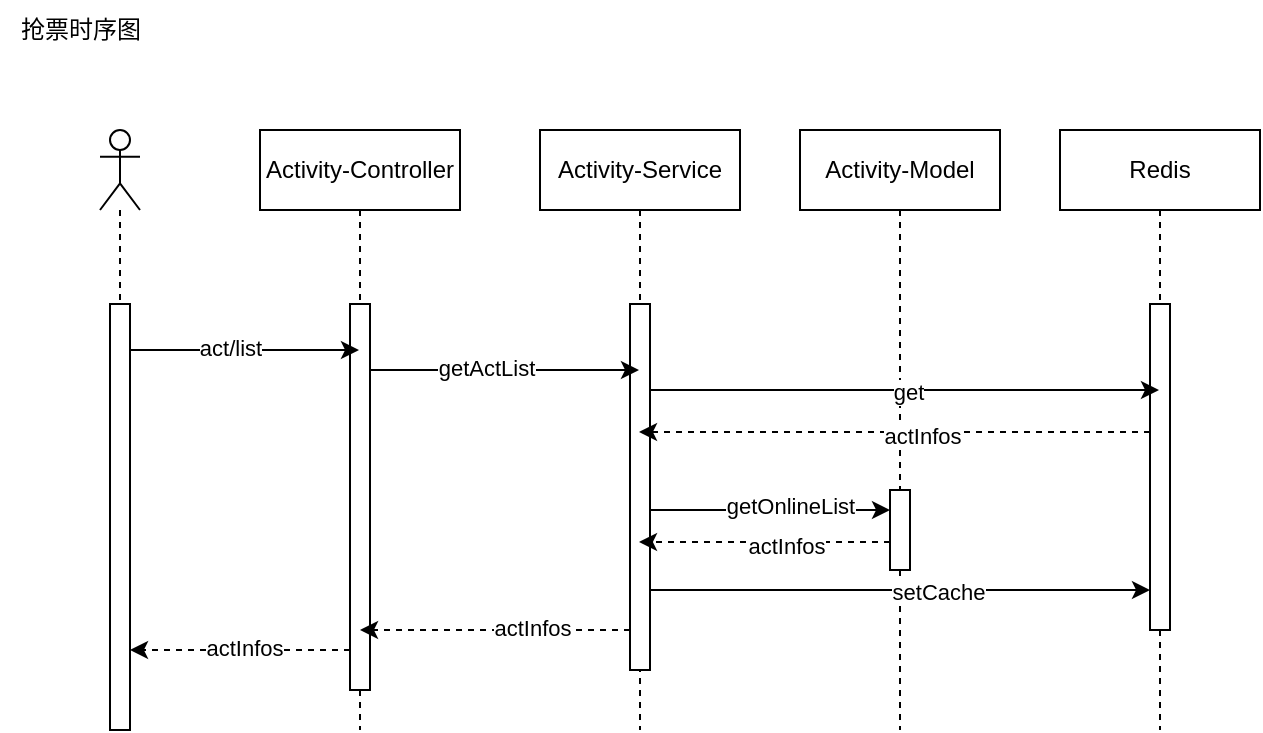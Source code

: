 <mxfile version="21.1.1" type="github">
  <diagram name="第 1 页" id="gNOwmbqEIS3cDF9Uk73I">
    <mxGraphModel dx="1026" dy="586" grid="1" gridSize="10" guides="1" tooltips="1" connect="1" arrows="1" fold="1" page="1" pageScale="1" pageWidth="827" pageHeight="1169" math="0" shadow="0">
      <root>
        <mxCell id="0" />
        <mxCell id="1" parent="0" />
        <mxCell id="vrwwcfRbmtW7SUmxtTt6-11" value="" style="shape=umlLifeline;perimeter=lifelinePerimeter;whiteSpace=wrap;html=1;container=1;dropTarget=0;collapsible=0;recursiveResize=0;outlineConnect=0;portConstraint=eastwest;newEdgeStyle={&quot;edgeStyle&quot;:&quot;elbowEdgeStyle&quot;,&quot;elbow&quot;:&quot;vertical&quot;,&quot;curved&quot;:0,&quot;rounded&quot;:0};participant=umlActor;" vertex="1" parent="1">
          <mxGeometry x="80" y="100" width="20" height="300" as="geometry" />
        </mxCell>
        <mxCell id="vrwwcfRbmtW7SUmxtTt6-9" value="" style="html=1;points=[];perimeter=orthogonalPerimeter;outlineConnect=0;targetShapes=umlLifeline;portConstraint=eastwest;newEdgeStyle={&quot;edgeStyle&quot;:&quot;elbowEdgeStyle&quot;,&quot;elbow&quot;:&quot;vertical&quot;,&quot;curved&quot;:0,&quot;rounded&quot;:0};" vertex="1" parent="vrwwcfRbmtW7SUmxtTt6-11">
          <mxGeometry x="5" y="87" width="10" height="213" as="geometry" />
        </mxCell>
        <mxCell id="vrwwcfRbmtW7SUmxtTt6-15" value="Activity-Controller" style="shape=umlLifeline;perimeter=lifelinePerimeter;whiteSpace=wrap;html=1;container=1;dropTarget=0;collapsible=0;recursiveResize=0;outlineConnect=0;portConstraint=eastwest;newEdgeStyle={&quot;edgeStyle&quot;:&quot;elbowEdgeStyle&quot;,&quot;elbow&quot;:&quot;vertical&quot;,&quot;curved&quot;:0,&quot;rounded&quot;:0};" vertex="1" parent="1">
          <mxGeometry x="160" y="100" width="100" height="300" as="geometry" />
        </mxCell>
        <mxCell id="vrwwcfRbmtW7SUmxtTt6-16" value="" style="html=1;points=[];perimeter=orthogonalPerimeter;outlineConnect=0;targetShapes=umlLifeline;portConstraint=eastwest;newEdgeStyle={&quot;edgeStyle&quot;:&quot;elbowEdgeStyle&quot;,&quot;elbow&quot;:&quot;vertical&quot;,&quot;curved&quot;:0,&quot;rounded&quot;:0};" vertex="1" parent="vrwwcfRbmtW7SUmxtTt6-15">
          <mxGeometry x="45" y="87" width="10" height="193" as="geometry" />
        </mxCell>
        <mxCell id="vrwwcfRbmtW7SUmxtTt6-23" style="edgeStyle=elbowEdgeStyle;rounded=0;orthogonalLoop=1;jettySize=auto;html=1;elbow=vertical;curved=0;" edge="1" parent="1" source="vrwwcfRbmtW7SUmxtTt6-9" target="vrwwcfRbmtW7SUmxtTt6-15">
          <mxGeometry relative="1" as="geometry">
            <Array as="points">
              <mxPoint x="130" y="210" />
            </Array>
          </mxGeometry>
        </mxCell>
        <mxCell id="vrwwcfRbmtW7SUmxtTt6-24" value="act/list&lt;br&gt;" style="edgeLabel;html=1;align=center;verticalAlign=middle;resizable=0;points=[];" vertex="1" connectable="0" parent="vrwwcfRbmtW7SUmxtTt6-23">
          <mxGeometry x="-0.127" y="1" relative="1" as="geometry">
            <mxPoint as="offset" />
          </mxGeometry>
        </mxCell>
        <mxCell id="vrwwcfRbmtW7SUmxtTt6-25" value="Activity-Service" style="shape=umlLifeline;perimeter=lifelinePerimeter;whiteSpace=wrap;html=1;container=1;dropTarget=0;collapsible=0;recursiveResize=0;outlineConnect=0;portConstraint=eastwest;newEdgeStyle={&quot;edgeStyle&quot;:&quot;elbowEdgeStyle&quot;,&quot;elbow&quot;:&quot;vertical&quot;,&quot;curved&quot;:0,&quot;rounded&quot;:0};" vertex="1" parent="1">
          <mxGeometry x="300" y="100" width="100" height="300" as="geometry" />
        </mxCell>
        <mxCell id="vrwwcfRbmtW7SUmxtTt6-26" value="" style="html=1;points=[];perimeter=orthogonalPerimeter;outlineConnect=0;targetShapes=umlLifeline;portConstraint=eastwest;newEdgeStyle={&quot;edgeStyle&quot;:&quot;elbowEdgeStyle&quot;,&quot;elbow&quot;:&quot;vertical&quot;,&quot;curved&quot;:0,&quot;rounded&quot;:0};" vertex="1" parent="vrwwcfRbmtW7SUmxtTt6-25">
          <mxGeometry x="45" y="87" width="10" height="183" as="geometry" />
        </mxCell>
        <mxCell id="vrwwcfRbmtW7SUmxtTt6-27" style="edgeStyle=elbowEdgeStyle;rounded=0;orthogonalLoop=1;jettySize=auto;html=1;elbow=vertical;curved=0;" edge="1" parent="1" source="vrwwcfRbmtW7SUmxtTt6-16" target="vrwwcfRbmtW7SUmxtTt6-25">
          <mxGeometry relative="1" as="geometry">
            <Array as="points">
              <mxPoint x="260" y="220" />
            </Array>
          </mxGeometry>
        </mxCell>
        <mxCell id="vrwwcfRbmtW7SUmxtTt6-28" value="getActList" style="edgeLabel;html=1;align=center;verticalAlign=middle;resizable=0;points=[];" vertex="1" connectable="0" parent="vrwwcfRbmtW7SUmxtTt6-27">
          <mxGeometry x="-0.138" y="1" relative="1" as="geometry">
            <mxPoint as="offset" />
          </mxGeometry>
        </mxCell>
        <mxCell id="vrwwcfRbmtW7SUmxtTt6-29" value="Activity-Model" style="shape=umlLifeline;perimeter=lifelinePerimeter;whiteSpace=wrap;html=1;container=1;dropTarget=0;collapsible=0;recursiveResize=0;outlineConnect=0;portConstraint=eastwest;newEdgeStyle={&quot;edgeStyle&quot;:&quot;elbowEdgeStyle&quot;,&quot;elbow&quot;:&quot;vertical&quot;,&quot;curved&quot;:0,&quot;rounded&quot;:0};" vertex="1" parent="1">
          <mxGeometry x="430" y="100" width="100" height="300" as="geometry" />
        </mxCell>
        <mxCell id="vrwwcfRbmtW7SUmxtTt6-30" value="" style="html=1;points=[];perimeter=orthogonalPerimeter;outlineConnect=0;targetShapes=umlLifeline;portConstraint=eastwest;newEdgeStyle={&quot;edgeStyle&quot;:&quot;elbowEdgeStyle&quot;,&quot;elbow&quot;:&quot;vertical&quot;,&quot;curved&quot;:0,&quot;rounded&quot;:0};" vertex="1" parent="vrwwcfRbmtW7SUmxtTt6-29">
          <mxGeometry x="45" y="180" width="10" height="40" as="geometry" />
        </mxCell>
        <mxCell id="vrwwcfRbmtW7SUmxtTt6-31" value="抢票时序图" style="text;html=1;align=center;verticalAlign=middle;resizable=0;points=[];autosize=1;strokeColor=none;fillColor=none;" vertex="1" parent="1">
          <mxGeometry x="30" y="35" width="80" height="30" as="geometry" />
        </mxCell>
        <mxCell id="vrwwcfRbmtW7SUmxtTt6-32" value="Redis" style="shape=umlLifeline;perimeter=lifelinePerimeter;whiteSpace=wrap;html=1;container=1;dropTarget=0;collapsible=0;recursiveResize=0;outlineConnect=0;portConstraint=eastwest;newEdgeStyle={&quot;edgeStyle&quot;:&quot;elbowEdgeStyle&quot;,&quot;elbow&quot;:&quot;vertical&quot;,&quot;curved&quot;:0,&quot;rounded&quot;:0};" vertex="1" parent="1">
          <mxGeometry x="560" y="100" width="100" height="300" as="geometry" />
        </mxCell>
        <mxCell id="vrwwcfRbmtW7SUmxtTt6-33" value="" style="html=1;points=[];perimeter=orthogonalPerimeter;outlineConnect=0;targetShapes=umlLifeline;portConstraint=eastwest;newEdgeStyle={&quot;edgeStyle&quot;:&quot;elbowEdgeStyle&quot;,&quot;elbow&quot;:&quot;vertical&quot;,&quot;curved&quot;:0,&quot;rounded&quot;:0};" vertex="1" parent="vrwwcfRbmtW7SUmxtTt6-32">
          <mxGeometry x="45" y="87" width="10" height="163" as="geometry" />
        </mxCell>
        <mxCell id="vrwwcfRbmtW7SUmxtTt6-34" style="edgeStyle=elbowEdgeStyle;rounded=0;orthogonalLoop=1;jettySize=auto;html=1;elbow=vertical;curved=0;" edge="1" parent="1" source="vrwwcfRbmtW7SUmxtTt6-26" target="vrwwcfRbmtW7SUmxtTt6-32">
          <mxGeometry relative="1" as="geometry">
            <Array as="points">
              <mxPoint x="458" y="230" />
            </Array>
          </mxGeometry>
        </mxCell>
        <mxCell id="vrwwcfRbmtW7SUmxtTt6-35" value="get&lt;br&gt;" style="edgeLabel;html=1;align=center;verticalAlign=middle;resizable=0;points=[];" vertex="1" connectable="0" parent="vrwwcfRbmtW7SUmxtTt6-34">
          <mxGeometry x="0.014" relative="1" as="geometry">
            <mxPoint y="1" as="offset" />
          </mxGeometry>
        </mxCell>
        <mxCell id="vrwwcfRbmtW7SUmxtTt6-36" style="edgeStyle=elbowEdgeStyle;rounded=0;orthogonalLoop=1;jettySize=auto;html=1;elbow=vertical;curved=0;dashed=1;" edge="1" parent="1">
          <mxGeometry relative="1" as="geometry">
            <mxPoint x="605" y="251" as="sourcePoint" />
            <mxPoint x="349.5" y="251" as="targetPoint" />
          </mxGeometry>
        </mxCell>
        <mxCell id="vrwwcfRbmtW7SUmxtTt6-37" value="actInfos" style="edgeLabel;html=1;align=center;verticalAlign=middle;resizable=0;points=[];" vertex="1" connectable="0" parent="vrwwcfRbmtW7SUmxtTt6-36">
          <mxGeometry x="-0.108" y="2" relative="1" as="geometry">
            <mxPoint as="offset" />
          </mxGeometry>
        </mxCell>
        <mxCell id="vrwwcfRbmtW7SUmxtTt6-38" style="edgeStyle=elbowEdgeStyle;rounded=0;orthogonalLoop=1;jettySize=auto;html=1;elbow=vertical;curved=0;" edge="1" parent="1" source="vrwwcfRbmtW7SUmxtTt6-26" target="vrwwcfRbmtW7SUmxtTt6-30">
          <mxGeometry relative="1" as="geometry">
            <Array as="points">
              <mxPoint x="410" y="290" />
            </Array>
          </mxGeometry>
        </mxCell>
        <mxCell id="vrwwcfRbmtW7SUmxtTt6-39" value="getOnlineList" style="edgeLabel;html=1;align=center;verticalAlign=middle;resizable=0;points=[];" vertex="1" connectable="0" parent="vrwwcfRbmtW7SUmxtTt6-38">
          <mxGeometry x="0.167" y="2" relative="1" as="geometry">
            <mxPoint as="offset" />
          </mxGeometry>
        </mxCell>
        <mxCell id="vrwwcfRbmtW7SUmxtTt6-40" style="edgeStyle=elbowEdgeStyle;rounded=0;orthogonalLoop=1;jettySize=auto;html=1;elbow=horizontal;curved=0;dashed=1;" edge="1" parent="1">
          <mxGeometry relative="1" as="geometry">
            <mxPoint x="475" y="306" as="sourcePoint" />
            <mxPoint x="349.5" y="306" as="targetPoint" />
          </mxGeometry>
        </mxCell>
        <mxCell id="vrwwcfRbmtW7SUmxtTt6-44" value="actInfos" style="edgeLabel;html=1;align=center;verticalAlign=middle;resizable=0;points=[];" vertex="1" connectable="0" parent="vrwwcfRbmtW7SUmxtTt6-40">
          <mxGeometry x="-0.171" y="2" relative="1" as="geometry">
            <mxPoint as="offset" />
          </mxGeometry>
        </mxCell>
        <mxCell id="vrwwcfRbmtW7SUmxtTt6-42" style="edgeStyle=elbowEdgeStyle;rounded=0;orthogonalLoop=1;jettySize=auto;html=1;elbow=vertical;curved=0;" edge="1" parent="1" source="vrwwcfRbmtW7SUmxtTt6-26" target="vrwwcfRbmtW7SUmxtTt6-33">
          <mxGeometry relative="1" as="geometry">
            <Array as="points">
              <mxPoint x="480" y="330" />
            </Array>
          </mxGeometry>
        </mxCell>
        <mxCell id="vrwwcfRbmtW7SUmxtTt6-43" value="setCache" style="edgeLabel;html=1;align=center;verticalAlign=middle;resizable=0;points=[];" vertex="1" connectable="0" parent="vrwwcfRbmtW7SUmxtTt6-42">
          <mxGeometry x="0.152" y="-1" relative="1" as="geometry">
            <mxPoint as="offset" />
          </mxGeometry>
        </mxCell>
        <mxCell id="vrwwcfRbmtW7SUmxtTt6-46" style="edgeStyle=elbowEdgeStyle;rounded=0;orthogonalLoop=1;jettySize=auto;html=1;elbow=vertical;curved=0;dashed=1;" edge="1" parent="1" source="vrwwcfRbmtW7SUmxtTt6-26" target="vrwwcfRbmtW7SUmxtTt6-15">
          <mxGeometry relative="1" as="geometry">
            <Array as="points">
              <mxPoint x="280" y="350" />
            </Array>
          </mxGeometry>
        </mxCell>
        <mxCell id="vrwwcfRbmtW7SUmxtTt6-47" value="actInfos" style="edgeLabel;html=1;align=center;verticalAlign=middle;resizable=0;points=[];" vertex="1" connectable="0" parent="vrwwcfRbmtW7SUmxtTt6-46">
          <mxGeometry x="-0.277" y="-1" relative="1" as="geometry">
            <mxPoint as="offset" />
          </mxGeometry>
        </mxCell>
        <mxCell id="vrwwcfRbmtW7SUmxtTt6-48" style="edgeStyle=elbowEdgeStyle;rounded=0;orthogonalLoop=1;jettySize=auto;html=1;elbow=vertical;curved=0;dashed=1;" edge="1" parent="1" source="vrwwcfRbmtW7SUmxtTt6-16" target="vrwwcfRbmtW7SUmxtTt6-9">
          <mxGeometry relative="1" as="geometry">
            <Array as="points">
              <mxPoint x="140" y="360" />
            </Array>
          </mxGeometry>
        </mxCell>
        <mxCell id="vrwwcfRbmtW7SUmxtTt6-49" value="actInfos" style="edgeLabel;html=1;align=center;verticalAlign=middle;resizable=0;points=[];" vertex="1" connectable="0" parent="vrwwcfRbmtW7SUmxtTt6-48">
          <mxGeometry x="-0.036" y="-1" relative="1" as="geometry">
            <mxPoint as="offset" />
          </mxGeometry>
        </mxCell>
      </root>
    </mxGraphModel>
  </diagram>
</mxfile>
